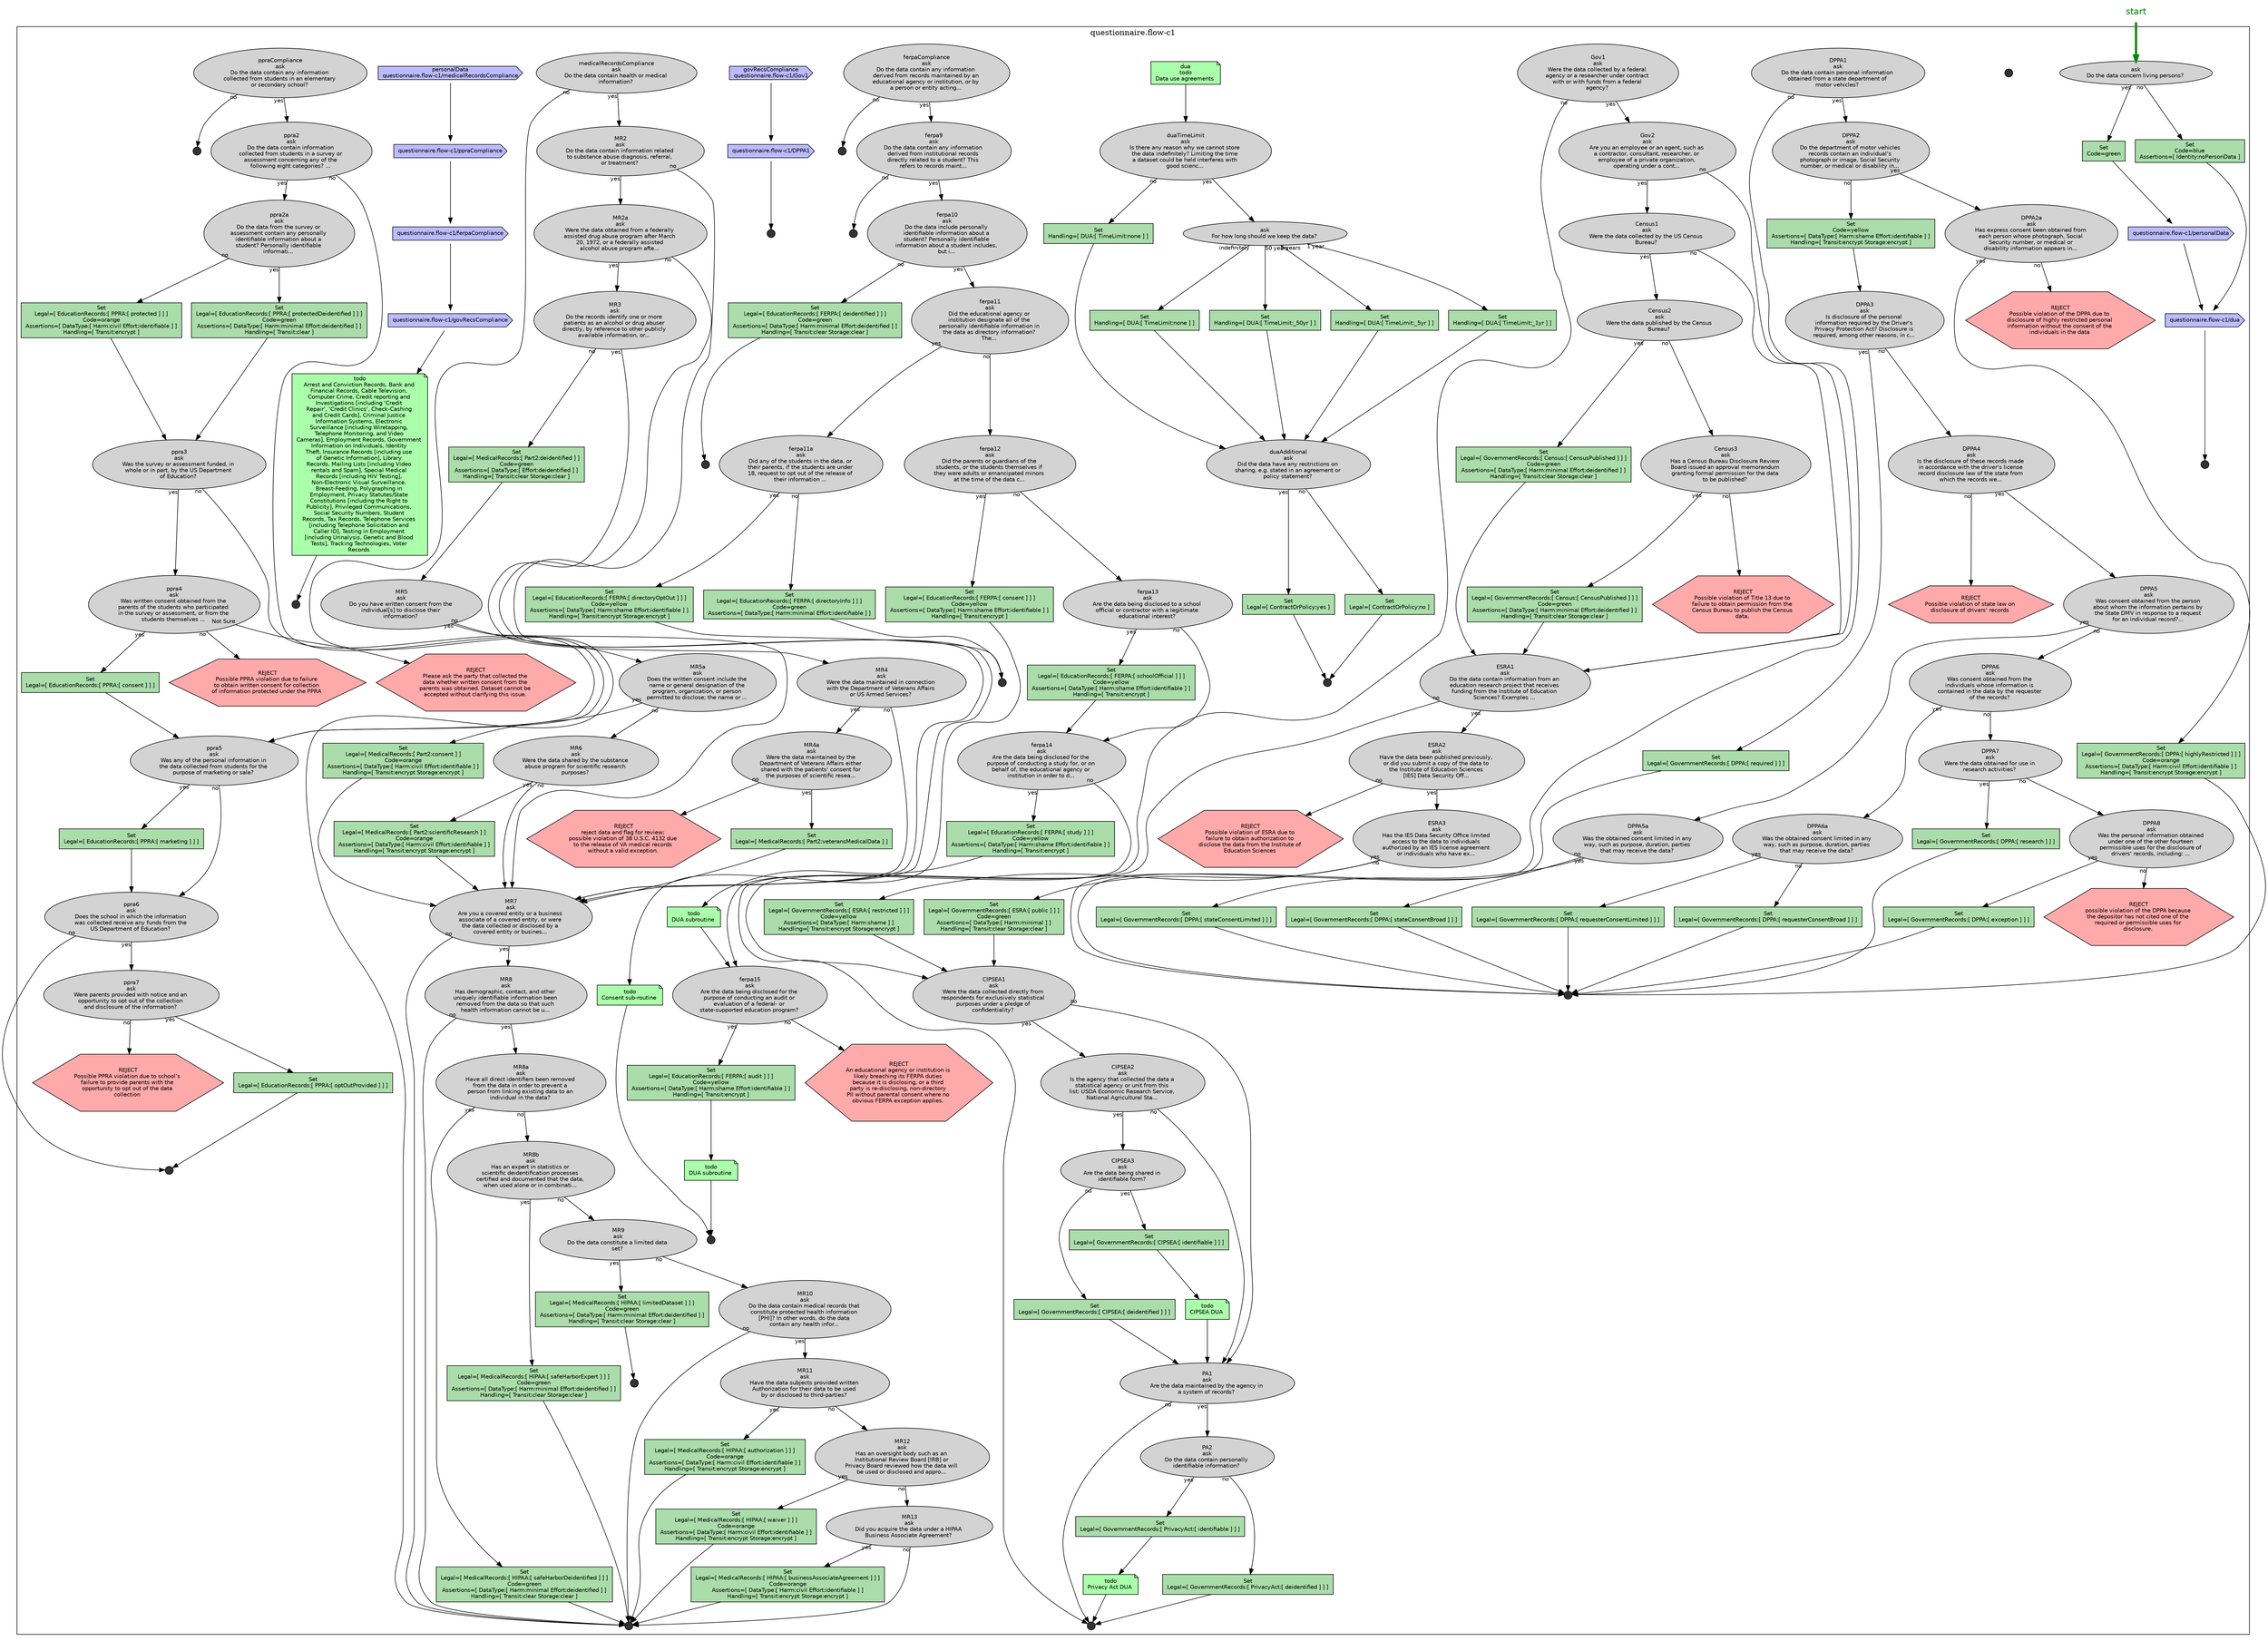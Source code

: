digraph ChartSet {
edge [fontname="Helvetica" fontsize="10"]
node [fillcolor="lightgray" style="filled" fontname="Helvetica" fontsize="10"]
start[ fillcolor="transparent" shape="none" fontcolor="#008800" fontsize="16" ]
subgraph cluster_questionnaire_flow_c1 {
label="questionnaire.flow-c1"
questionnaire_flow_c1_HSH__DLR_1[ shape="oval" label="ask\nDo the data concern living persons? " ]
questionnaire_flow_c1_HSH__DLR_10[ fillcolor="#BBBBFF" shape="cds" label="questionnaire.flow-c1/ppraCompliance" ]
questionnaire_flow_c1_HSH__DLR_101[ fillcolor="#AADDAA" shape="rect" label="Set\nLegal=[ EducationRecords:[ PPRA:[ consent ] ] ]\n" ]
questionnaire_flow_c1_HSH__DLR_103[ fillcolor="#FFAAAA" shape="hexagon" label="REJECT\nPossible PPRA violation due to failure \nto obtain written consent for collection \nof information protected under the PPRA " ]
questionnaire_flow_c1_HSH__DLR_105[ fillcolor="#FFAAAA" shape="hexagon" label="REJECT\nPlease ask the party that collected the \ndata whether written consent from the \nparents was obtained. Dataset cannot be \naccepted without clarifying this issue. " ]
questionnaire_flow_c1_HSH__DLR_11[ fillcolor="#BBBBFF" shape="cds" label="questionnaire.flow-c1/ferpaCompliance" ]
questionnaire_flow_c1_HSH__DLR_110[ fillcolor="#AADDAA" shape="rect" label="Set\nLegal=[ EducationRecords:[ PPRA:[ marketing ] ] ]\n" ]
questionnaire_flow_c1_HSH__DLR_117[ fillcolor="#FFAAAA" shape="hexagon" label="REJECT\nPossible PPRA violation due to school’s \nfailure to provide parents with the \nopportunity to opt out of the data \ncollection " ]
questionnaire_flow_c1_HSH__DLR_119[ fillcolor="#AADDAA" shape="rect" label="Set\nLegal=[ EducationRecords:[ PPRA:[ optOutProvided ] ] ]\n" ]
questionnaire_flow_c1_HSH__DLR_12[ fillcolor="#BBBBFF" shape="cds" label="questionnaire.flow-c1/govRecsCompliance" ]
questionnaire_flow_c1_HSH__DLR_121[ fillcolor="#333333" shape="point" width="0.2" height="0.2" ]
questionnaire_flow_c1_HSH__DLR_124[ fillcolor="#333333" shape="point" width="0.2" height="0.2" ]
questionnaire_flow_c1_HSH__DLR_129[ fillcolor="#333333" shape="point" width="0.2" height="0.2" ]
questionnaire_flow_c1_HSH__DLR_13[ fillcolor="#AAFFAA" shape="note" label="todo\nArrest and Conviction Records, Bank and \nFinancial Records, Cable Television, \nComputer Crime, Credit reporting and \nInvestigations [including 'Credit \nRepair', 'Credit Clinics', Check-Cashing \nand Credit Cards], Criminal Justice \nInformation Systems, Electronic \nSurveillance [including Wiretapping, \nTelephone Monitoring, and Video \nCameras], Employment Records, Government \nInformation on Individuals, Identity \nTheft, Insurance Records [including use \nof Genetic Information], Library \nRecords, Mailing Lists [including Video \nrentals and Spam], Special Medical \nRecords [including HIV Testing], \nNon-Electronic Visual Surveillance. \nBreast-Feeding, Polygraphing in \nEmployment, Privacy Statutes/State \nConstitutions [including the Right to \nPublicity], Privileged Communications, \nSocial Security Numbers, Student \nRecords, Tax Records, Telephone Services \n[including Telephone Solicitation and \nCaller ID], Testing in Employment \n[including Urinalysis, Genetic and Blood \nTests], Tracking Technologies, Voter \nRecords " ]
questionnaire_flow_c1_HSH__DLR_132[ fillcolor="#AADDAA" shape="rect" label="Set\nLegal=[ EducationRecords:[ FERPA:[ deidentified ] ] ]\nCode=green\nAssertions=[ DataType:[ Harm:minimal Effort:deidentified ] ]\nHandling=[ Transit:clear Storage:clear ]\n" ]
questionnaire_flow_c1_HSH__DLR_133[ fillcolor="#333333" shape="point" width="0.2" height="0.2" ]
questionnaire_flow_c1_HSH__DLR_14[ fillcolor="#333333" shape="point" width="0.2" height="0.2" ]
questionnaire_flow_c1_HSH__DLR_141[ fillcolor="#AADDAA" shape="rect" label="Set\nLegal=[ EducationRecords:[ FERPA:[ directoryOptOut ] ] ]\nCode=yellow\nAssertions=[ DataType:[ Harm:shame Effort:identifiable ] ]\nHandling=[ Transit:encrypt Storage:encrypt ]\n" ]
questionnaire_flow_c1_HSH__DLR_143[ fillcolor="#AADDAA" shape="rect" label="Set\nLegal=[ EducationRecords:[ FERPA:[ directoryInfo ] ] ]\nCode=green\nAssertions=[ DataType:[ Harm:minimal Effort:identifiable ] ]\n" ]
questionnaire_flow_c1_HSH__DLR_144[ fillcolor="#333333" shape="point" width="0.2" height="0.2" ]
questionnaire_flow_c1_HSH__DLR_148[ fillcolor="#AADDAA" shape="rect" label="Set\nLegal=[ EducationRecords:[ FERPA:[ consent ] ] ]\nCode=yellow\nAssertions=[ DataType:[ Harm:shame Effort:identifiable ] ]\nHandling=[ Transit:encrypt ]\n" ]
questionnaire_flow_c1_HSH__DLR_149[ fillcolor="#AAFFAA" shape="note" label="todo\nConsent sub-routine " ]
questionnaire_flow_c1_HSH__DLR_153[ fillcolor="#AADDAA" shape="rect" label="Set\nLegal=[ EducationRecords:[ FERPA:[ schoolOfficial ] ] ]\nCode=yellow\nAssertions=[ DataType:[ Harm:shame Effort:identifiable ] ]\nHandling=[ Transit:encrypt ]\n" ]
questionnaire_flow_c1_HSH__DLR_158[ fillcolor="#AADDAA" shape="rect" label="Set\nLegal=[ EducationRecords:[ FERPA:[ study ] ] ]\nCode=yellow\nAssertions=[ DataType:[ Harm:shame Effort:identifiable ] ]\nHandling=[ Transit:encrypt ]\n" ]
questionnaire_flow_c1_HSH__DLR_159[ fillcolor="#AAFFAA" shape="note" label="todo\nDUA subroutine " ]
questionnaire_flow_c1_HSH__DLR_162[ fillcolor="#AADDAA" shape="rect" label="Set\nLegal=[ EducationRecords:[ FERPA:[ audit ] ] ]\nCode=yellow\nAssertions=[ DataType:[ Harm:shame Effort:identifiable ] ]\nHandling=[ Transit:encrypt ]\n" ]
questionnaire_flow_c1_HSH__DLR_163[ fillcolor="#AAFFAA" shape="note" label="todo\nDUA subroutine " ]
questionnaire_flow_c1_HSH__DLR_165[ fillcolor="#FFAAAA" shape="hexagon" label="REJECT\nAn educational agency or institution is \nlikely breaching its FERPA duties \nbecause it is disclosing, or a third \nparty is re-disclosing, non-directory \nPII without parental consent where no \nobvious FERPA exception applies. " ]
questionnaire_flow_c1_HSH__DLR_168[ fillcolor="#333333" shape="point" width="0.2" height="0.2" ]
questionnaire_flow_c1_HSH__DLR_169[ fillcolor="#BBBBFF" shape="cds" label="questionnaire.flow-c1/DPPA1" ]
questionnaire_flow_c1_HSH__DLR_170[ fillcolor="#333333" shape="point" width="0.2" height="0.2" ]
questionnaire_flow_c1_HSH__DLR_179[ fillcolor="#AADDAA" shape="rect" label="Set\nLegal=[ GovernmentRecords:[ Census:[ CensusPublished ] ] ]\nCode=green\nAssertions=[ DataType:[ Harm:minimal Effort:deidentified ] ]\nHandling=[ Transit:clear Storage:clear ]\n" ]
questionnaire_flow_c1_HSH__DLR_183[ fillcolor="#AADDAA" shape="rect" label="Set\nLegal=[ GovernmentRecords:[ Census:[ CensusPublished ] ] ]\nCode=green\nAssertions=[ DataType:[ Harm:minimal Effort:deidentified ] ]\nHandling=[ Transit:clear Storage:clear ]\n" ]
questionnaire_flow_c1_HSH__DLR_185[ fillcolor="#FFAAAA" shape="hexagon" label="REJECT\nPossible violation of Title 13 due to \nfailure to obtain permission from the \nCensus Bureau to publish the Census \ndata. " ]
questionnaire_flow_c1_HSH__DLR_190[ fillcolor="#FFAAAA" shape="hexagon" label="REJECT\nPossible violation of ESRA due to \nfailure to obtain authorization to \ndisclose the data from the Institute of \nEducation Sciences " ]
questionnaire_flow_c1_HSH__DLR_194[ fillcolor="#AADDAA" shape="rect" label="Set\nLegal=[ GovernmentRecords:[ ESRA:[ restricted ] ] ]\nCode=yellow\nAssertions=[ DataType:[ Harm:shame ] ]\nHandling=[ Transit:encrypt Storage:encrypt ]\n" ]
questionnaire_flow_c1_HSH__DLR_196[ fillcolor="#AADDAA" shape="rect" label="Set\nLegal=[ GovernmentRecords:[ ESRA:[ public ] ] ]\nCode=green\nAssertions=[ DataType:[ Harm:minimal ] ]\nHandling=[ Transit:clear Storage:clear ]\n" ]
questionnaire_flow_c1_HSH__DLR_203[ fillcolor="#AADDAA" shape="rect" label="Set\nLegal=[ GovernmentRecords:[ CIPSEA:[ deidentified ] ] ]\n" ]
questionnaire_flow_c1_HSH__DLR_205[ fillcolor="#AADDAA" shape="rect" label="Set\nLegal=[ GovernmentRecords:[ CIPSEA:[ identifiable ] ] ]\n" ]
questionnaire_flow_c1_HSH__DLR_206[ fillcolor="#AAFFAA" shape="note" label="todo\nCIPSEA DUA " ]
questionnaire_flow_c1_HSH__DLR_212[ fillcolor="#AADDAA" shape="rect" label="Set\nLegal=[ GovernmentRecords:[ PrivacyAct:[ identifiable ] ] ]\n" ]
questionnaire_flow_c1_HSH__DLR_213[ fillcolor="#AAFFAA" shape="note" label="todo\nPrivacy Act DUA " ]
questionnaire_flow_c1_HSH__DLR_215[ fillcolor="#AADDAA" shape="rect" label="Set\nLegal=[ GovernmentRecords:[ PrivacyAct:[ deidentified ] ] ]\n" ]
questionnaire_flow_c1_HSH__DLR_219[ fillcolor="#333333" shape="point" width="0.2" height="0.2" ]
questionnaire_flow_c1_HSH__DLR_226[ fillcolor="#AADDAA" shape="rect" label="Set\nLegal=[ GovernmentRecords:[ DPPA:[ highlyRestricted ] ] ]\nCode=orange\nAssertions=[ DataType:[ Harm:civil Effort:identifiable ] ]\nHandling=[ Transit:encrypt Storage:encrypt ]\n" ]
questionnaire_flow_c1_HSH__DLR_228[ fillcolor="#FFAAAA" shape="hexagon" label="REJECT\nPossible violation of the DPPA due to \ndisclosure of highly restricted personal \ninformation without the consent of the \nindividuals in the data " ]
questionnaire_flow_c1_HSH__DLR_230[ fillcolor="#AADDAA" shape="rect" label="Set\nCode=yellow\nAssertions=[ DataType:[ Harm:shame Effort:identifiable ] ]\nHandling=[ Transit:encrypt Storage:encrypt ]\n" ]
questionnaire_flow_c1_HSH__DLR_233[ fillcolor="#AADDAA" shape="rect" label="Set\nLegal=[ GovernmentRecords:[ DPPA:[ required ] ] ]\n" ]
questionnaire_flow_c1_HSH__DLR_237[ fillcolor="#FFAAAA" shape="hexagon" label="REJECT\nPossible violation of state law on \ndisclosure of drivers' records " ]
questionnaire_flow_c1_HSH__DLR_242[ fillcolor="#AADDAA" shape="rect" label="Set\nLegal=[ GovernmentRecords:[ DPPA:[ stateConsentLimited ] ] ]\n" ]
questionnaire_flow_c1_HSH__DLR_244[ fillcolor="#AADDAA" shape="rect" label="Set\nLegal=[ GovernmentRecords:[ DPPA:[ stateConsentBroad ] ] ]\n" ]
questionnaire_flow_c1_HSH__DLR_250[ fillcolor="#AADDAA" shape="rect" label="Set\nLegal=[ GovernmentRecords:[ DPPA:[ requesterConsentLimited ] ] ]\n" ]
questionnaire_flow_c1_HSH__DLR_252[ fillcolor="#AADDAA" shape="rect" label="Set\nLegal=[ GovernmentRecords:[ DPPA:[ requesterConsentBroad ] ] ]\n" ]
questionnaire_flow_c1_HSH__DLR_256[ fillcolor="#AADDAA" shape="rect" label="Set\nLegal=[ GovernmentRecords:[ DPPA:[ research ] ] ]\n" ]
questionnaire_flow_c1_HSH__DLR_260[ fillcolor="#AADDAA" shape="rect" label="Set\nLegal=[ GovernmentRecords:[ DPPA:[ exception ] ] ]\n" ]
questionnaire_flow_c1_HSH__DLR_262[ fillcolor="#FFAAAA" shape="hexagon" label="REJECT\npossible violation of the DPPA because \nthe depositor has not cited one of the \nrequired or permissible uses for \ndisclosure. " ]
questionnaire_flow_c1_HSH__DLR_264[ fillcolor="#333333" shape="point" width="0.2" height="0.2" ]
questionnaire_flow_c1_HSH__DLR_267[ fillcolor="#AADDAA" shape="rect" label="Set\nHandling=[ DUA:[ TimeLimit:none ] ]\n" ]
questionnaire_flow_c1_HSH__DLR_269[ shape="oval" label="ask\nFor how long should we keep the data? " ]
questionnaire_flow_c1_HSH__DLR_27[ fillcolor="#FFAAAA" shape="hexagon" label="REJECT\nreject data and flag for review; \npossible violation of 38 U.S.C. 4132 due \nto the release of VA medical records \nwithout a valid exception. " ]
questionnaire_flow_c1_HSH__DLR_272[ fillcolor="#AADDAA" shape="rect" label="Set\nHandling=[ DUA:[ TimeLimit:none ] ]\n" ]
questionnaire_flow_c1_HSH__DLR_274[ fillcolor="#AADDAA" shape="rect" label="Set\nHandling=[ DUA:[ TimeLimit:_50yr ] ]\n" ]
questionnaire_flow_c1_HSH__DLR_276[ fillcolor="#AADDAA" shape="rect" label="Set\nHandling=[ DUA:[ TimeLimit:_5yr ] ]\n" ]
questionnaire_flow_c1_HSH__DLR_278[ fillcolor="#AADDAA" shape="rect" label="Set\nHandling=[ DUA:[ TimeLimit:_1yr ] ]\n" ]
questionnaire_flow_c1_HSH__DLR_281[ fillcolor="#AADDAA" shape="rect" label="Set\nLegal=[ ContractOrPolicy:yes ]\n" ]
questionnaire_flow_c1_HSH__DLR_283[ fillcolor="#AADDAA" shape="rect" label="Set\nLegal=[ ContractOrPolicy:no ]\n" ]
questionnaire_flow_c1_HSH__DLR_284[ fillcolor="#333333" shape="point" width="0.2" height="0.2" ]
questionnaire_flow_c1_HSH__DLR_29[ fillcolor="#AADDAA" shape="rect" label="Set\nLegal=[ MedicalRecords:[ Part2:veteransMedicalData ] ]\n" ]
questionnaire_flow_c1_HSH__DLR_31[ fillcolor="#AADDAA" shape="rect" label="Set\nLegal=[ MedicalRecords:[ Part2:deidentified ] ]\nCode=green\nAssertions=[ DataType:[ Effort:deidentified ] ]\nHandling=[ Transit:clear Storage:clear ]\n" ]
questionnaire_flow_c1_HSH__DLR_36[ fillcolor="#AADDAA" shape="rect" label="Set\nLegal=[ MedicalRecords:[ Part2:consent ] ]\nCode=orange\nAssertions=[ DataType:[ Harm:civil Effort:identifiable ] ]\nHandling=[ Transit:encrypt Storage:encrypt ]\n" ]
questionnaire_flow_c1_HSH__DLR_4[ fillcolor="#AADDAA" shape="rect" label="Set\nCode=green\n" ]
questionnaire_flow_c1_HSH__DLR_40[ fillcolor="#AADDAA" shape="rect" label="Set\nLegal=[ MedicalRecords:[ Part2:scientificResearch ] ]\nCode=orange\nAssertions=[ DataType:[ Harm:civil Effort:identifiable ] ]\nHandling=[ Transit:encrypt Storage:encrypt ]\n" ]
questionnaire_flow_c1_HSH__DLR_49[ fillcolor="#AADDAA" shape="rect" label="Set\nLegal=[ MedicalRecords:[ HIPAA:[ safeHarborDeidentified ] ] ]\nCode=green\nAssertions=[ DataType:[ Harm:minimal Effort:deidentified ] ]\nHandling=[ Transit:clear Storage:clear ]\n" ]
questionnaire_flow_c1_HSH__DLR_5[ fillcolor="#BBBBFF" shape="cds" label="questionnaire.flow-c1/personalData" ]
questionnaire_flow_c1_HSH__DLR_53[ fillcolor="#AADDAA" shape="rect" label="Set\nLegal=[ MedicalRecords:[ HIPAA:[ safeHarborExpert ] ] ]\nCode=green\nAssertions=[ DataType:[ Harm:minimal Effort:deidentified ] ]\nHandling=[ Transit:clear Storage:clear ]\n" ]
questionnaire_flow_c1_HSH__DLR_57[ fillcolor="#AADDAA" shape="rect" label="Set\nLegal=[ MedicalRecords:[ HIPAA:[ limitedDataset ] ] ]\nCode=green\nAssertions=[ DataType:[ Harm:minimal Effort:deidentified ] ]\nHandling=[ Transit:clear Storage:clear ]\n" ]
questionnaire_flow_c1_HSH__DLR_58[ fillcolor="#333333" shape="point" width="0.2" height="0.2" ]
questionnaire_flow_c1_HSH__DLR_64[ fillcolor="#AADDAA" shape="rect" label="Set\nLegal=[ MedicalRecords:[ HIPAA:[ authorization ] ] ]\nCode=orange\nAssertions=[ DataType:[ Harm:civil Effort:identifiable ] ]\nHandling=[ Transit:encrypt Storage:encrypt ]\n" ]
questionnaire_flow_c1_HSH__DLR_68[ fillcolor="#AADDAA" shape="rect" label="Set\nLegal=[ MedicalRecords:[ HIPAA:[ waiver ] ] ]\nCode=orange\nAssertions=[ DataType:[ Harm:civil Effort:identifiable ] ]\nHandling=[ Transit:encrypt Storage:encrypt ]\n" ]
questionnaire_flow_c1_HSH__DLR_7[ fillcolor="#AADDAA" shape="rect" label="Set\nCode=blue\nAssertions=[ Identity:noPersonData ]\n" ]
questionnaire_flow_c1_HSH__DLR_72[ fillcolor="#AADDAA" shape="rect" label="Set\nLegal=[ MedicalRecords:[ HIPAA:[ businessAssociateAgreement ] ] ]\nCode=orange\nAssertions=[ DataType:[ Harm:civil Effort:identifiable ] ]\nHandling=[ Transit:encrypt Storage:encrypt ]\n" ]
questionnaire_flow_c1_HSH__DLR_8[ fillcolor="#BBBBFF" shape="cds" label="questionnaire.flow-c1/dua" ]
questionnaire_flow_c1_HSH__DLR_82[ fillcolor="#333333" shape="point" width="0.2" height="0.2" ]
questionnaire_flow_c1_HSH__DLR_85[ fillcolor="#333333" shape="point" width="0.2" height="0.2" ]
questionnaire_flow_c1_HSH__DLR_9[ fillcolor="#333333" shape="point" width="0.2" height="0.2" ]
questionnaire_flow_c1_HSH__DLR_91[ fillcolor="#AADDAA" shape="rect" label="Set\nLegal=[ EducationRecords:[ PPRA:[ protected ] ] ]\nCode=orange\nAssertions=[ DataType:[ Harm:civil Effort:identifiable ] ]\nHandling=[ Transit:encrypt ]\n" ]
questionnaire_flow_c1_HSH__DLR_93[ fillcolor="#AADDAA" shape="rect" label="Set\nLegal=[ EducationRecords:[ PPRA:[ protectedDeidentified ] ] ]\nCode=green\nAssertions=[ DataType:[ Harm:minimal Effort:deidentified ] ]\nHandling=[ Transit:clear ]\n" ]
questionnaire_flow_c1_HSH__DLR_questionnaire_flow_c1_end[ fillcolor="#333333" shape="point" width="0.2" height="0.2" ]
questionnaire_flow_c1_HSH_CIPSEA1[ shape="oval" label="CIPSEA1\nask\nWere the data collected directly from \nrespondents for exclusively statistical \npurposes under a pledge of \nconfidentiality? " ]
questionnaire_flow_c1_HSH_CIPSEA2[ shape="oval" label="CIPSEA2\nask\nIs the agency that collected the data a \nstatistical agency or unit from this \nlist: USDA Economic Research Service, \nNational Agricultural Sta... " ]
questionnaire_flow_c1_HSH_CIPSEA3[ shape="oval" label="CIPSEA3\nask\nAre the data being shared in \nidentifiable form? " ]
questionnaire_flow_c1_HSH_Census1[ shape="oval" label="Census1\nask\nWere the data collected by the US Census \nBureau? " ]
questionnaire_flow_c1_HSH_Census2[ shape="oval" label="Census2\nask\nWere the data published by the Census \nBureau? " ]
questionnaire_flow_c1_HSH_Census3[ shape="oval" label="Census3\nask\nHas a Census Bureau Disclosure Review \nBoard issued an approval memorandum \ngranting formal permission for the data \nto be published? " ]
questionnaire_flow_c1_HSH_DPPA1[ shape="oval" label="DPPA1\nask\nDo the data contain personal information \nobtained from a state department of \nmotor vehicles? " ]
questionnaire_flow_c1_HSH_DPPA2[ shape="oval" label="DPPA2\nask\nDo the department of motor vehicles \nrecords contain an individual's \nphotograph or image, Social Security \nnumber, or medical or disability in... " ]
questionnaire_flow_c1_HSH_DPPA2a[ shape="oval" label="DPPA2a\nask\nHas express consent been obtained from \neach person whose photograph, Social \nSecurity number, or medical or \ndisability information appears in... " ]
questionnaire_flow_c1_HSH_DPPA3[ shape="oval" label="DPPA3\nask\nIs disclosure of the personal \ninformation required by the Driver's \nPrivacy Protection Act? Disclosure is \nrequired, among other reasons, in c... " ]
questionnaire_flow_c1_HSH_DPPA4[ shape="oval" label="DPPA4\nask\nIs the disclosure of these records made \nin accordance with the driver's license \nrecord disclosure law of the state from \nwhich the records we... " ]
questionnaire_flow_c1_HSH_DPPA5[ shape="oval" label="DPPA5\nask\nWas consent obtained from the person \nabout whom the information pertains by \nthe State DMV in response to a request \nfor an individual record?... " ]
questionnaire_flow_c1_HSH_DPPA5a[ shape="oval" label="DPPA5a\nask\nWas the obtained consent limited in any \nway, such as purpose, duration, parties \nthat may receive the data? " ]
questionnaire_flow_c1_HSH_DPPA6[ shape="oval" label="DPPA6\nask\nWas consent obtained from the \nindividuals whose information is \ncontained in the data by the requester \nof the records? " ]
questionnaire_flow_c1_HSH_DPPA6a[ shape="oval" label="DPPA6a\nask\nWas the obtained consent limited in any \nway, such as purpose, duration, parties \nthat may receive the data? " ]
questionnaire_flow_c1_HSH_DPPA7[ shape="oval" label="DPPA7\nask\nWere the data obtained for use in \nresearch activities? " ]
questionnaire_flow_c1_HSH_DPPA8[ shape="oval" label="DPPA8\nask\nWas the personal information obtained \nunder one of the other fourteen \npermissible uses for the disclosure of \ndrivers' records, including: ... " ]
questionnaire_flow_c1_HSH_ESRA1[ shape="oval" label="ESRA1\nask\nDo the data contain information from an \neducation research project that receives \nfunding from the Institute of Education \nSciences? Examples ... " ]
questionnaire_flow_c1_HSH_ESRA2[ shape="oval" label="ESRA2\nask\nHave the data been published previously, \nor did you submit a copy of the data to \nthe Institute of Education Sciences \n[IES] Data Security Off... " ]
questionnaire_flow_c1_HSH_ESRA3[ shape="oval" label="ESRA3\nask\nHas the IES Data Security Office limited \naccess to the data to individuals \nauthorized by an IES license agreement \nor individuals who have ex... " ]
questionnaire_flow_c1_HSH_Gov1[ shape="oval" label="Gov1\nask\nWere the data collected by a federal \nagency or a researcher under contract \nwith or with funds from a federal \nagency? " ]
questionnaire_flow_c1_HSH_Gov2[ shape="oval" label="Gov2\nask\nAre you an employee or an agent, such as \na contractor, consultant, researcher, or \nemployee of a private organization, \noperating under a cont... " ]
questionnaire_flow_c1_HSH_MR10[ shape="oval" label="MR10\nask\nDo the data contain medical records that \nconstitute protected health information \n[PHI]? In other words, do the data \ncontain any health infor... " ]
questionnaire_flow_c1_HSH_MR11[ shape="oval" label="MR11\nask\nHave the data subjects provided written \nAuthorization for their data to be used \nby or disclosed to third-parties? " ]
questionnaire_flow_c1_HSH_MR12[ shape="oval" label="MR12\nask\nHas an oversight body such as an \nInstitutional Review Board [IRB] or \nPrivacy Board reviewed how the data will \nbe used or disclosed and appro... " ]
questionnaire_flow_c1_HSH_MR13[ shape="oval" label="MR13\nask\nDid you acquire the data under a HIPAA \nBusiness Associate Agreement? " ]
questionnaire_flow_c1_HSH_MR2[ shape="oval" label="MR2\nask\nDo the data contain information related \nto substance abuse diagnosis, referral, \nor treatment? " ]
questionnaire_flow_c1_HSH_MR2a[ shape="oval" label="MR2a\nask\nWere the data obtained from a federally \nassisted drug abuse program after March \n20, 1972, or a federally assisted \nalcohol abuse program afte... " ]
questionnaire_flow_c1_HSH_MR3[ shape="oval" label="MR3\nask\nDo the records identify one or more \npatients as an alcohol or drug abuser \ndirectly, by reference to other publicly \navailable information, or... " ]
questionnaire_flow_c1_HSH_MR4[ shape="oval" label="MR4\nask\nWere the data maintained in connection \nwith the Department of Veterans Affairs \nor US Armed Services? " ]
questionnaire_flow_c1_HSH_MR4a[ shape="oval" label="MR4a\nask\nWere the data maintained by the \nDepartment of Veterans Affairs either \nshared with the patients' consent for \nthe purposes of scientific resea... " ]
questionnaire_flow_c1_HSH_MR5[ shape="oval" label="MR5\nask\nDo you have written consent from the \nindividual[s] to disclose their \ninformation? " ]
questionnaire_flow_c1_HSH_MR5a[ shape="oval" label="MR5a\nask\nDoes the written consent include the \nname or general designation of the \nprogram, organization, or person \npermitted to disclose; the name or ... " ]
questionnaire_flow_c1_HSH_MR6[ shape="oval" label="MR6\nask\nWere the data shared by the substance \nabuse program for scientific research \npurposes? " ]
questionnaire_flow_c1_HSH_MR7[ shape="oval" label="MR7\nask\nAre you a covered entity or a business \nassociate of a covered entity, or were \nthe data collected or disclosed by a \ncovered entity or busines... " ]
questionnaire_flow_c1_HSH_MR8[ shape="oval" label="MR8\nask\nHas demographic, contact, and other \nuniquely identifiable information been \nremoved from the data so that such \nhealth information cannot be u... " ]
questionnaire_flow_c1_HSH_MR8a[ shape="oval" label="MR8a\nask\nHave all direct identifiers been removed \nfrom the data in order to prevent a \nperson from linking existing data to an \nindividual in the data? " ]
questionnaire_flow_c1_HSH_MR8b[ shape="oval" label="MR8b\nask\nHas an expert in statistics or \nscientific deidentification processes \ncertified and documented that the data, \nwhen used alone or in combinati... " ]
questionnaire_flow_c1_HSH_MR9[ shape="oval" label="MR9\nask\nDo the data constitute a limited data \nset? " ]
questionnaire_flow_c1_HSH_PA1[ shape="oval" label="PA1\nask\nAre the data maintained by the agency in \na system of records? " ]
questionnaire_flow_c1_HSH_PA2[ shape="oval" label="PA2\nask\nDo the data contain personally \nidentifiable information? " ]
questionnaire_flow_c1_HSH_dua[ fillcolor="#AAFFAA" shape="note" label="dua\ntodo\nData use agreements " ]
questionnaire_flow_c1_HSH_duaAdditional[ shape="oval" label="duaAdditional\nask\nDid the data have any restrictions on \nsharing, e.g. stated in an agreement or \npolicy statement? " ]
questionnaire_flow_c1_HSH_duaTimeLimit[ shape="oval" label="duaTimeLimit\nask\nIs there any reason why we cannot store \nthe data indefinitely? Limiting the time \na dataset could be held interferes with \ngood scienc... " ]
questionnaire_flow_c1_HSH_ferpa10[ shape="oval" label="ferpa10\nask\nDo the data include personally \nidentifiable information about a \nstudent? Personally identifiable \ninformation about a student includes, \nbut i... " ]
questionnaire_flow_c1_HSH_ferpa11[ shape="oval" label="ferpa11\nask\nDid the educational agency or \ninstitution designate all of the \npersonally identifiable information in \nthe data as directory information? \nThe... " ]
questionnaire_flow_c1_HSH_ferpa11a[ shape="oval" label="ferpa11a\nask\nDid any of the students in the data, or \ntheir parents, if the students are under \n18, request to opt out of the release of \ntheir information ... " ]
questionnaire_flow_c1_HSH_ferpa12[ shape="oval" label="ferpa12\nask\nDid the parents or guardians of the \nstudents, or the students themselves if \nthey were adults or emancipated minors \nat the time of the data c... " ]
questionnaire_flow_c1_HSH_ferpa13[ shape="oval" label="ferpa13\nask\nAre the data being disclosed to a school \nofficial or contractor with a legitimate \neducational interest? " ]
questionnaire_flow_c1_HSH_ferpa14[ shape="oval" label="ferpa14\nask\nAre the data being disclosed for the \npurpose of conducting a study for, or on \nbehalf of, the educational agency or \ninstitution in order to d... " ]
questionnaire_flow_c1_HSH_ferpa15[ shape="oval" label="ferpa15\nask\nAre the data being disclosed for the \npurpose of conducting an audit or \nevaluation of a federal- or \nstate-supported education program? " ]
questionnaire_flow_c1_HSH_ferpa9[ shape="oval" label="ferpa9\nask\nDo the data contain any information \nderived from institutional records \ndirectly related to a student? This \nrefers to records maint... " ]
questionnaire_flow_c1_HSH_ferpaCompliance[ shape="oval" label="ferpaCompliance\nask\nDo the data contain any information \nderived from records maintained by an \neducational agency or institution, or by \na person or entity acting... " ]
questionnaire_flow_c1_HSH_govRecsCompliance[ fillcolor="#BBBBFF" shape="cds" label="govRecsCompliance\nquestionnaire.flow-c1/Gov1" ]
questionnaire_flow_c1_HSH_medicalRecordsCompliance[ shape="oval" label="medicalRecordsCompliance\nask\nDo the data contain health or medical \ninformation? " ]
questionnaire_flow_c1_HSH_personalData[ fillcolor="#BBBBFF" shape="cds" label="personalData\nquestionnaire.flow-c1/medicalRecordsCompliance" ]
questionnaire_flow_c1_HSH_ppra2[ shape="oval" label="ppra2\nask\nDo the data contain information \ncollected from students in a survey or \nassessment concerning any of the \nfollowing eight categories? ... " ]
questionnaire_flow_c1_HSH_ppra2a[ shape="oval" label="ppra2a\nask\nDo the data from the survey or \nassessment contain any personally \nidentifiable information about a \nstudent? Personally identifiable \ninformati... " ]
questionnaire_flow_c1_HSH_ppra3[ shape="oval" label="ppra3\nask\nWas the survey or assessment funded, in \nwhole or in part, by the US Department \nof Education? " ]
questionnaire_flow_c1_HSH_ppra4[ shape="oval" label="ppra4\nask\nWas written consent obtained from the \nparents of the students who participated \nin the survey or assessment, or from the \nstudents themselves ... " ]
questionnaire_flow_c1_HSH_ppra5[ shape="oval" label="ppra5\nask\nWas any of the personal information in \nthe data collected from students for the \npurpose of marketing or sale? " ]
questionnaire_flow_c1_HSH_ppra6[ shape="oval" label="ppra6\nask\nDoes the school in which the information \nwas collected receive any funds from the \nUS Department of Education? " ]
questionnaire_flow_c1_HSH_ppra7[ shape="oval" label="ppra7\nask\nWere parents provided with notice and an \nopportunity to opt out of the collection \nand disclosure of the information? " ]
questionnaire_flow_c1_HSH_ppraCompliance[ shape="oval" label="ppraCompliance\nask\nDo the data contain any information \ncollected from students in an elementary \nor secondary school? " ]
{ rank=same; questionnaire_flow_c1_HSH__DLR_questionnaire_flow_c1_end, questionnaire_flow_c1_HSH__DLR_1, questionnaire_flow_c1_HSH_govRecsCompliance, questionnaire_flow_c1_HSH_DPPA1, questionnaire_flow_c1_HSH_ferpaCompliance, questionnaire_flow_c1_HSH_dua, questionnaire_flow_c1_HSH_personalData, questionnaire_flow_c1_HSH_medicalRecordsCompliance, questionnaire_flow_c1_HSH_Gov1, questionnaire_flow_c1_HSH_ppraCompliance}
}
start -> questionnaire_flow_c1_HSH__DLR_1[ penwidth="4.0" color="#008800" ]questionnaire_flow_c1_HSH__DLR_1 -> questionnaire_flow_c1_HSH__DLR_4[ taillabel="yes" ]
questionnaire_flow_c1_HSH__DLR_1 -> questionnaire_flow_c1_HSH__DLR_7[ taillabel="no" ]
questionnaire_flow_c1_HSH__DLR_10 -> questionnaire_flow_c1_HSH__DLR_11
questionnaire_flow_c1_HSH__DLR_101 -> questionnaire_flow_c1_HSH_ppra5
questionnaire_flow_c1_HSH__DLR_11 -> questionnaire_flow_c1_HSH__DLR_12
questionnaire_flow_c1_HSH__DLR_110 -> questionnaire_flow_c1_HSH_ppra6
questionnaire_flow_c1_HSH__DLR_119 -> questionnaire_flow_c1_HSH__DLR_121
questionnaire_flow_c1_HSH__DLR_12 -> questionnaire_flow_c1_HSH__DLR_13
questionnaire_flow_c1_HSH__DLR_13 -> questionnaire_flow_c1_HSH__DLR_14
questionnaire_flow_c1_HSH__DLR_132 -> questionnaire_flow_c1_HSH__DLR_133
questionnaire_flow_c1_HSH__DLR_141 -> questionnaire_flow_c1_HSH__DLR_144
questionnaire_flow_c1_HSH__DLR_143 -> questionnaire_flow_c1_HSH__DLR_144
questionnaire_flow_c1_HSH__DLR_148 -> questionnaire_flow_c1_HSH__DLR_149
questionnaire_flow_c1_HSH__DLR_149 -> questionnaire_flow_c1_HSH__DLR_168
questionnaire_flow_c1_HSH__DLR_153 -> questionnaire_flow_c1_HSH_ferpa14
questionnaire_flow_c1_HSH__DLR_158 -> questionnaire_flow_c1_HSH__DLR_159
questionnaire_flow_c1_HSH__DLR_159 -> questionnaire_flow_c1_HSH_ferpa15
questionnaire_flow_c1_HSH__DLR_162 -> questionnaire_flow_c1_HSH__DLR_163
questionnaire_flow_c1_HSH__DLR_163 -> questionnaire_flow_c1_HSH__DLR_168
questionnaire_flow_c1_HSH__DLR_169 -> questionnaire_flow_c1_HSH__DLR_170
questionnaire_flow_c1_HSH__DLR_179 -> questionnaire_flow_c1_HSH_ESRA1
questionnaire_flow_c1_HSH__DLR_183 -> questionnaire_flow_c1_HSH_ESRA1
questionnaire_flow_c1_HSH__DLR_194 -> questionnaire_flow_c1_HSH_CIPSEA1
questionnaire_flow_c1_HSH__DLR_196 -> questionnaire_flow_c1_HSH_CIPSEA1
questionnaire_flow_c1_HSH__DLR_203 -> questionnaire_flow_c1_HSH_PA1
questionnaire_flow_c1_HSH__DLR_205 -> questionnaire_flow_c1_HSH__DLR_206
questionnaire_flow_c1_HSH__DLR_206 -> questionnaire_flow_c1_HSH_PA1
questionnaire_flow_c1_HSH__DLR_212 -> questionnaire_flow_c1_HSH__DLR_213
questionnaire_flow_c1_HSH__DLR_213 -> questionnaire_flow_c1_HSH__DLR_219
questionnaire_flow_c1_HSH__DLR_215 -> questionnaire_flow_c1_HSH__DLR_219
questionnaire_flow_c1_HSH__DLR_226 -> questionnaire_flow_c1_HSH__DLR_264
questionnaire_flow_c1_HSH__DLR_230 -> questionnaire_flow_c1_HSH_DPPA3
questionnaire_flow_c1_HSH__DLR_233 -> questionnaire_flow_c1_HSH__DLR_264
questionnaire_flow_c1_HSH__DLR_242 -> questionnaire_flow_c1_HSH__DLR_264
questionnaire_flow_c1_HSH__DLR_244 -> questionnaire_flow_c1_HSH__DLR_264
questionnaire_flow_c1_HSH__DLR_250 -> questionnaire_flow_c1_HSH__DLR_264
questionnaire_flow_c1_HSH__DLR_252 -> questionnaire_flow_c1_HSH__DLR_264
questionnaire_flow_c1_HSH__DLR_256 -> questionnaire_flow_c1_HSH__DLR_264
questionnaire_flow_c1_HSH__DLR_260 -> questionnaire_flow_c1_HSH__DLR_264
questionnaire_flow_c1_HSH__DLR_267 -> questionnaire_flow_c1_HSH_duaAdditional
questionnaire_flow_c1_HSH__DLR_269 -> questionnaire_flow_c1_HSH__DLR_274[ taillabel="50 years" ]
questionnaire_flow_c1_HSH__DLR_269 -> questionnaire_flow_c1_HSH__DLR_272[ taillabel="indefinitely" ]
questionnaire_flow_c1_HSH__DLR_269 -> questionnaire_flow_c1_HSH__DLR_276[ taillabel="5 years" ]
questionnaire_flow_c1_HSH__DLR_269 -> questionnaire_flow_c1_HSH__DLR_278[ taillabel="1 year" ]
questionnaire_flow_c1_HSH__DLR_272 -> questionnaire_flow_c1_HSH_duaAdditional
questionnaire_flow_c1_HSH__DLR_274 -> questionnaire_flow_c1_HSH_duaAdditional
questionnaire_flow_c1_HSH__DLR_276 -> questionnaire_flow_c1_HSH_duaAdditional
questionnaire_flow_c1_HSH__DLR_278 -> questionnaire_flow_c1_HSH_duaAdditional
questionnaire_flow_c1_HSH__DLR_281 -> questionnaire_flow_c1_HSH__DLR_284
questionnaire_flow_c1_HSH__DLR_283 -> questionnaire_flow_c1_HSH__DLR_284
questionnaire_flow_c1_HSH__DLR_29 -> questionnaire_flow_c1_HSH_MR7
questionnaire_flow_c1_HSH__DLR_31 -> questionnaire_flow_c1_HSH_MR5
questionnaire_flow_c1_HSH__DLR_36 -> questionnaire_flow_c1_HSH_MR7
questionnaire_flow_c1_HSH__DLR_4 -> questionnaire_flow_c1_HSH__DLR_5
questionnaire_flow_c1_HSH__DLR_40 -> questionnaire_flow_c1_HSH_MR7
questionnaire_flow_c1_HSH__DLR_49 -> questionnaire_flow_c1_HSH__DLR_82
questionnaire_flow_c1_HSH__DLR_5 -> questionnaire_flow_c1_HSH__DLR_8
questionnaire_flow_c1_HSH__DLR_53 -> questionnaire_flow_c1_HSH__DLR_82
questionnaire_flow_c1_HSH__DLR_57 -> questionnaire_flow_c1_HSH__DLR_58
questionnaire_flow_c1_HSH__DLR_64 -> questionnaire_flow_c1_HSH__DLR_82
questionnaire_flow_c1_HSH__DLR_68 -> questionnaire_flow_c1_HSH__DLR_82
questionnaire_flow_c1_HSH__DLR_7 -> questionnaire_flow_c1_HSH__DLR_8
questionnaire_flow_c1_HSH__DLR_72 -> questionnaire_flow_c1_HSH__DLR_82
questionnaire_flow_c1_HSH__DLR_8 -> questionnaire_flow_c1_HSH__DLR_9
questionnaire_flow_c1_HSH__DLR_91 -> questionnaire_flow_c1_HSH_ppra3
questionnaire_flow_c1_HSH__DLR_93 -> questionnaire_flow_c1_HSH_ppra3
questionnaire_flow_c1_HSH_CIPSEA1 -> questionnaire_flow_c1_HSH_CIPSEA2[ taillabel="yes" ]
questionnaire_flow_c1_HSH_CIPSEA1 -> questionnaire_flow_c1_HSH_PA1[ taillabel="no" ]
questionnaire_flow_c1_HSH_CIPSEA2 -> questionnaire_flow_c1_HSH_CIPSEA3[ taillabel="yes" ]
questionnaire_flow_c1_HSH_CIPSEA2 -> questionnaire_flow_c1_HSH_PA1[ taillabel="no" ]
questionnaire_flow_c1_HSH_CIPSEA3 -> questionnaire_flow_c1_HSH__DLR_205[ taillabel="yes" ]
questionnaire_flow_c1_HSH_CIPSEA3 -> questionnaire_flow_c1_HSH__DLR_203[ taillabel="no" ]
questionnaire_flow_c1_HSH_Census1 -> questionnaire_flow_c1_HSH_Census2[ taillabel="yes" ]
questionnaire_flow_c1_HSH_Census1 -> questionnaire_flow_c1_HSH_ESRA1[ taillabel="no" ]
questionnaire_flow_c1_HSH_Census2 -> questionnaire_flow_c1_HSH__DLR_179[ taillabel="yes" ]
questionnaire_flow_c1_HSH_Census2 -> questionnaire_flow_c1_HSH_Census3[ taillabel="no" ]
questionnaire_flow_c1_HSH_Census3 -> questionnaire_flow_c1_HSH__DLR_183[ taillabel="yes" ]
questionnaire_flow_c1_HSH_Census3 -> questionnaire_flow_c1_HSH__DLR_185[ taillabel="no" ]
questionnaire_flow_c1_HSH_DPPA1 -> questionnaire_flow_c1_HSH_DPPA2[ taillabel="yes" ]
questionnaire_flow_c1_HSH_DPPA1 -> questionnaire_flow_c1_HSH__DLR_264[ taillabel="no" ]
questionnaire_flow_c1_HSH_DPPA2 -> questionnaire_flow_c1_HSH_DPPA2a[ taillabel="yes" ]
questionnaire_flow_c1_HSH_DPPA2 -> questionnaire_flow_c1_HSH__DLR_230[ taillabel="no" ]
questionnaire_flow_c1_HSH_DPPA2a -> questionnaire_flow_c1_HSH__DLR_226[ taillabel="yes" ]
questionnaire_flow_c1_HSH_DPPA2a -> questionnaire_flow_c1_HSH__DLR_228[ taillabel="no" ]
questionnaire_flow_c1_HSH_DPPA3 -> questionnaire_flow_c1_HSH__DLR_233[ taillabel="yes" ]
questionnaire_flow_c1_HSH_DPPA3 -> questionnaire_flow_c1_HSH_DPPA4[ taillabel="no" ]
questionnaire_flow_c1_HSH_DPPA4 -> questionnaire_flow_c1_HSH_DPPA5[ taillabel="yes" ]
questionnaire_flow_c1_HSH_DPPA4 -> questionnaire_flow_c1_HSH__DLR_237[ taillabel="no" ]
questionnaire_flow_c1_HSH_DPPA5 -> questionnaire_flow_c1_HSH_DPPA5a[ taillabel="yes" ]
questionnaire_flow_c1_HSH_DPPA5 -> questionnaire_flow_c1_HSH_DPPA6[ taillabel="no" ]
questionnaire_flow_c1_HSH_DPPA5a -> questionnaire_flow_c1_HSH__DLR_242[ taillabel="yes" ]
questionnaire_flow_c1_HSH_DPPA5a -> questionnaire_flow_c1_HSH__DLR_244[ taillabel="no" ]
questionnaire_flow_c1_HSH_DPPA6 -> questionnaire_flow_c1_HSH_DPPA6a[ taillabel="yes" ]
questionnaire_flow_c1_HSH_DPPA6 -> questionnaire_flow_c1_HSH_DPPA7[ taillabel="no" ]
questionnaire_flow_c1_HSH_DPPA6a -> questionnaire_flow_c1_HSH__DLR_250[ taillabel="yes" ]
questionnaire_flow_c1_HSH_DPPA6a -> questionnaire_flow_c1_HSH__DLR_252[ taillabel="no" ]
questionnaire_flow_c1_HSH_DPPA7 -> questionnaire_flow_c1_HSH__DLR_256[ taillabel="yes" ]
questionnaire_flow_c1_HSH_DPPA7 -> questionnaire_flow_c1_HSH_DPPA8[ taillabel="no" ]
questionnaire_flow_c1_HSH_DPPA8 -> questionnaire_flow_c1_HSH__DLR_260[ taillabel="yes" ]
questionnaire_flow_c1_HSH_DPPA8 -> questionnaire_flow_c1_HSH__DLR_262[ taillabel="no" ]
questionnaire_flow_c1_HSH_ESRA1 -> questionnaire_flow_c1_HSH_ESRA2[ taillabel="yes" ]
questionnaire_flow_c1_HSH_ESRA1 -> questionnaire_flow_c1_HSH_CIPSEA1[ taillabel="no" ]
questionnaire_flow_c1_HSH_ESRA2 -> questionnaire_flow_c1_HSH_ESRA3[ taillabel="yes" ]
questionnaire_flow_c1_HSH_ESRA2 -> questionnaire_flow_c1_HSH__DLR_190[ taillabel="no" ]
questionnaire_flow_c1_HSH_ESRA3 -> questionnaire_flow_c1_HSH__DLR_194[ taillabel="yes" ]
questionnaire_flow_c1_HSH_ESRA3 -> questionnaire_flow_c1_HSH__DLR_196[ taillabel="no" ]
questionnaire_flow_c1_HSH_Gov1 -> questionnaire_flow_c1_HSH_Gov2[ taillabel="yes" ]
questionnaire_flow_c1_HSH_Gov1 -> questionnaire_flow_c1_HSH__DLR_219[ taillabel="no" ]
questionnaire_flow_c1_HSH_Gov2 -> questionnaire_flow_c1_HSH_Census1[ taillabel="yes" ]
questionnaire_flow_c1_HSH_Gov2 -> questionnaire_flow_c1_HSH_ESRA1[ taillabel="no" ]
questionnaire_flow_c1_HSH_MR10 -> questionnaire_flow_c1_HSH_MR11[ taillabel="yes" ]
questionnaire_flow_c1_HSH_MR10 -> questionnaire_flow_c1_HSH__DLR_82[ taillabel="no" ]
questionnaire_flow_c1_HSH_MR11 -> questionnaire_flow_c1_HSH__DLR_64[ taillabel="yes" ]
questionnaire_flow_c1_HSH_MR11 -> questionnaire_flow_c1_HSH_MR12[ taillabel="no" ]
questionnaire_flow_c1_HSH_MR12 -> questionnaire_flow_c1_HSH__DLR_68[ taillabel="yes" ]
questionnaire_flow_c1_HSH_MR12 -> questionnaire_flow_c1_HSH_MR13[ taillabel="no" ]
questionnaire_flow_c1_HSH_MR13 -> questionnaire_flow_c1_HSH__DLR_72[ taillabel="yes" ]
questionnaire_flow_c1_HSH_MR13 -> questionnaire_flow_c1_HSH__DLR_82[ taillabel="no" ]
questionnaire_flow_c1_HSH_MR2 -> questionnaire_flow_c1_HSH_MR2a[ taillabel="yes" ]
questionnaire_flow_c1_HSH_MR2 -> questionnaire_flow_c1_HSH_MR7[ taillabel="no" ]
questionnaire_flow_c1_HSH_MR2a -> questionnaire_flow_c1_HSH_MR3[ taillabel="yes" ]
questionnaire_flow_c1_HSH_MR2a -> questionnaire_flow_c1_HSH_MR7[ taillabel="no" ]
questionnaire_flow_c1_HSH_MR3 -> questionnaire_flow_c1_HSH_MR4[ taillabel="yes" ]
questionnaire_flow_c1_HSH_MR3 -> questionnaire_flow_c1_HSH__DLR_31[ taillabel="no" ]
questionnaire_flow_c1_HSH_MR4 -> questionnaire_flow_c1_HSH_MR4a[ taillabel="yes" ]
questionnaire_flow_c1_HSH_MR4 -> questionnaire_flow_c1_HSH_MR7[ taillabel="no" ]
questionnaire_flow_c1_HSH_MR4a -> questionnaire_flow_c1_HSH__DLR_29[ taillabel="yes" ]
questionnaire_flow_c1_HSH_MR4a -> questionnaire_flow_c1_HSH__DLR_27[ taillabel="no" ]
questionnaire_flow_c1_HSH_MR5 -> questionnaire_flow_c1_HSH_MR5a[ taillabel="yes" ]
questionnaire_flow_c1_HSH_MR5 -> questionnaire_flow_c1_HSH_MR7[ taillabel="no" ]
questionnaire_flow_c1_HSH_MR5a -> questionnaire_flow_c1_HSH__DLR_36[ taillabel="yes" ]
questionnaire_flow_c1_HSH_MR5a -> questionnaire_flow_c1_HSH_MR6[ taillabel="no" ]
questionnaire_flow_c1_HSH_MR6 -> questionnaire_flow_c1_HSH__DLR_40[ taillabel="yes" ]
questionnaire_flow_c1_HSH_MR6 -> questionnaire_flow_c1_HSH_MR7[ taillabel="no" ]
questionnaire_flow_c1_HSH_MR7 -> questionnaire_flow_c1_HSH_MR8[ taillabel="yes" ]
questionnaire_flow_c1_HSH_MR7 -> questionnaire_flow_c1_HSH__DLR_82[ taillabel="no" ]
questionnaire_flow_c1_HSH_MR8 -> questionnaire_flow_c1_HSH_MR8a[ taillabel="yes" ]
questionnaire_flow_c1_HSH_MR8 -> questionnaire_flow_c1_HSH__DLR_82[ taillabel="no" ]
questionnaire_flow_c1_HSH_MR8a -> questionnaire_flow_c1_HSH__DLR_49[ taillabel="yes" ]
questionnaire_flow_c1_HSH_MR8a -> questionnaire_flow_c1_HSH_MR8b[ taillabel="no" ]
questionnaire_flow_c1_HSH_MR8b -> questionnaire_flow_c1_HSH__DLR_53[ taillabel="yes" ]
questionnaire_flow_c1_HSH_MR8b -> questionnaire_flow_c1_HSH_MR9[ taillabel="no" ]
questionnaire_flow_c1_HSH_MR9 -> questionnaire_flow_c1_HSH__DLR_57[ taillabel="yes" ]
questionnaire_flow_c1_HSH_MR9 -> questionnaire_flow_c1_HSH_MR10[ taillabel="no" ]
questionnaire_flow_c1_HSH_PA1 -> questionnaire_flow_c1_HSH_PA2[ taillabel="yes" ]
questionnaire_flow_c1_HSH_PA1 -> questionnaire_flow_c1_HSH__DLR_219[ taillabel="no" ]
questionnaire_flow_c1_HSH_PA2 -> questionnaire_flow_c1_HSH__DLR_212[ taillabel="yes" ]
questionnaire_flow_c1_HSH_PA2 -> questionnaire_flow_c1_HSH__DLR_215[ taillabel="no" ]
questionnaire_flow_c1_HSH_dua -> questionnaire_flow_c1_HSH_duaTimeLimit
questionnaire_flow_c1_HSH_duaAdditional -> questionnaire_flow_c1_HSH__DLR_281[ taillabel="yes" ]
questionnaire_flow_c1_HSH_duaAdditional -> questionnaire_flow_c1_HSH__DLR_283[ taillabel="no" ]
questionnaire_flow_c1_HSH_duaTimeLimit -> questionnaire_flow_c1_HSH__DLR_269[ taillabel="yes" ]
questionnaire_flow_c1_HSH_duaTimeLimit -> questionnaire_flow_c1_HSH__DLR_267[ taillabel="no" ]
questionnaire_flow_c1_HSH_ferpa10 -> questionnaire_flow_c1_HSH_ferpa11[ taillabel="yes" ]
questionnaire_flow_c1_HSH_ferpa10 -> questionnaire_flow_c1_HSH__DLR_132[ taillabel="no" ]
questionnaire_flow_c1_HSH_ferpa11 -> questionnaire_flow_c1_HSH_ferpa11a[ taillabel="yes" ]
questionnaire_flow_c1_HSH_ferpa11 -> questionnaire_flow_c1_HSH_ferpa12[ taillabel="no" ]
questionnaire_flow_c1_HSH_ferpa11a -> questionnaire_flow_c1_HSH__DLR_141[ taillabel="yes" ]
questionnaire_flow_c1_HSH_ferpa11a -> questionnaire_flow_c1_HSH__DLR_143[ taillabel="no" ]
questionnaire_flow_c1_HSH_ferpa12 -> questionnaire_flow_c1_HSH__DLR_148[ taillabel="yes" ]
questionnaire_flow_c1_HSH_ferpa12 -> questionnaire_flow_c1_HSH_ferpa13[ taillabel="no" ]
questionnaire_flow_c1_HSH_ferpa13 -> questionnaire_flow_c1_HSH__DLR_153[ taillabel="yes" ]
questionnaire_flow_c1_HSH_ferpa13 -> questionnaire_flow_c1_HSH_ferpa14[ taillabel="no" ]
questionnaire_flow_c1_HSH_ferpa14 -> questionnaire_flow_c1_HSH__DLR_158[ taillabel="yes" ]
questionnaire_flow_c1_HSH_ferpa14 -> questionnaire_flow_c1_HSH_ferpa15[ taillabel="no" ]
questionnaire_flow_c1_HSH_ferpa15 -> questionnaire_flow_c1_HSH__DLR_162[ taillabel="yes" ]
questionnaire_flow_c1_HSH_ferpa15 -> questionnaire_flow_c1_HSH__DLR_165[ taillabel="no" ]
questionnaire_flow_c1_HSH_ferpa9 -> questionnaire_flow_c1_HSH_ferpa10[ taillabel="yes" ]
questionnaire_flow_c1_HSH_ferpa9 -> questionnaire_flow_c1_HSH__DLR_129[ taillabel="no" ]
questionnaire_flow_c1_HSH_ferpaCompliance -> questionnaire_flow_c1_HSH_ferpa9[ taillabel="yes" ]
questionnaire_flow_c1_HSH_ferpaCompliance -> questionnaire_flow_c1_HSH__DLR_124[ taillabel="no" ]
questionnaire_flow_c1_HSH_govRecsCompliance -> questionnaire_flow_c1_HSH__DLR_169
questionnaire_flow_c1_HSH_medicalRecordsCompliance -> questionnaire_flow_c1_HSH_MR2[ taillabel="yes" ]
questionnaire_flow_c1_HSH_medicalRecordsCompliance -> questionnaire_flow_c1_HSH__DLR_82[ taillabel="no" ]
questionnaire_flow_c1_HSH_personalData -> questionnaire_flow_c1_HSH__DLR_10
questionnaire_flow_c1_HSH_ppra2 -> questionnaire_flow_c1_HSH_ppra2a[ taillabel="yes" ]
questionnaire_flow_c1_HSH_ppra2 -> questionnaire_flow_c1_HSH_ppra5[ taillabel="no" ]
questionnaire_flow_c1_HSH_ppra2a -> questionnaire_flow_c1_HSH__DLR_93[ taillabel="yes" ]
questionnaire_flow_c1_HSH_ppra2a -> questionnaire_flow_c1_HSH__DLR_91[ taillabel="no" ]
questionnaire_flow_c1_HSH_ppra3 -> questionnaire_flow_c1_HSH_ppra4[ taillabel="yes" ]
questionnaire_flow_c1_HSH_ppra3 -> questionnaire_flow_c1_HSH_ppra5[ taillabel="no" ]
questionnaire_flow_c1_HSH_ppra4 -> questionnaire_flow_c1_HSH__DLR_101[ taillabel="yes" ]
questionnaire_flow_c1_HSH_ppra4 -> questionnaire_flow_c1_HSH__DLR_105[ taillabel="Not Sure" ]
questionnaire_flow_c1_HSH_ppra4 -> questionnaire_flow_c1_HSH__DLR_103[ taillabel="no" ]
questionnaire_flow_c1_HSH_ppra5 -> questionnaire_flow_c1_HSH__DLR_110[ taillabel="yes" ]
questionnaire_flow_c1_HSH_ppra5 -> questionnaire_flow_c1_HSH_ppra6[ taillabel="no" ]
questionnaire_flow_c1_HSH_ppra6 -> questionnaire_flow_c1_HSH_ppra7[ taillabel="yes" ]
questionnaire_flow_c1_HSH_ppra6 -> questionnaire_flow_c1_HSH__DLR_121[ taillabel="no" ]
questionnaire_flow_c1_HSH_ppra7 -> questionnaire_flow_c1_HSH__DLR_119[ taillabel="yes" ]
questionnaire_flow_c1_HSH_ppra7 -> questionnaire_flow_c1_HSH__DLR_117[ taillabel="no" ]
questionnaire_flow_c1_HSH_ppraCompliance -> questionnaire_flow_c1_HSH_ppra2[ taillabel="yes" ]
questionnaire_flow_c1_HSH_ppraCompliance -> questionnaire_flow_c1_HSH__DLR_85[ taillabel="no" ]
{rank=source; start}
}
